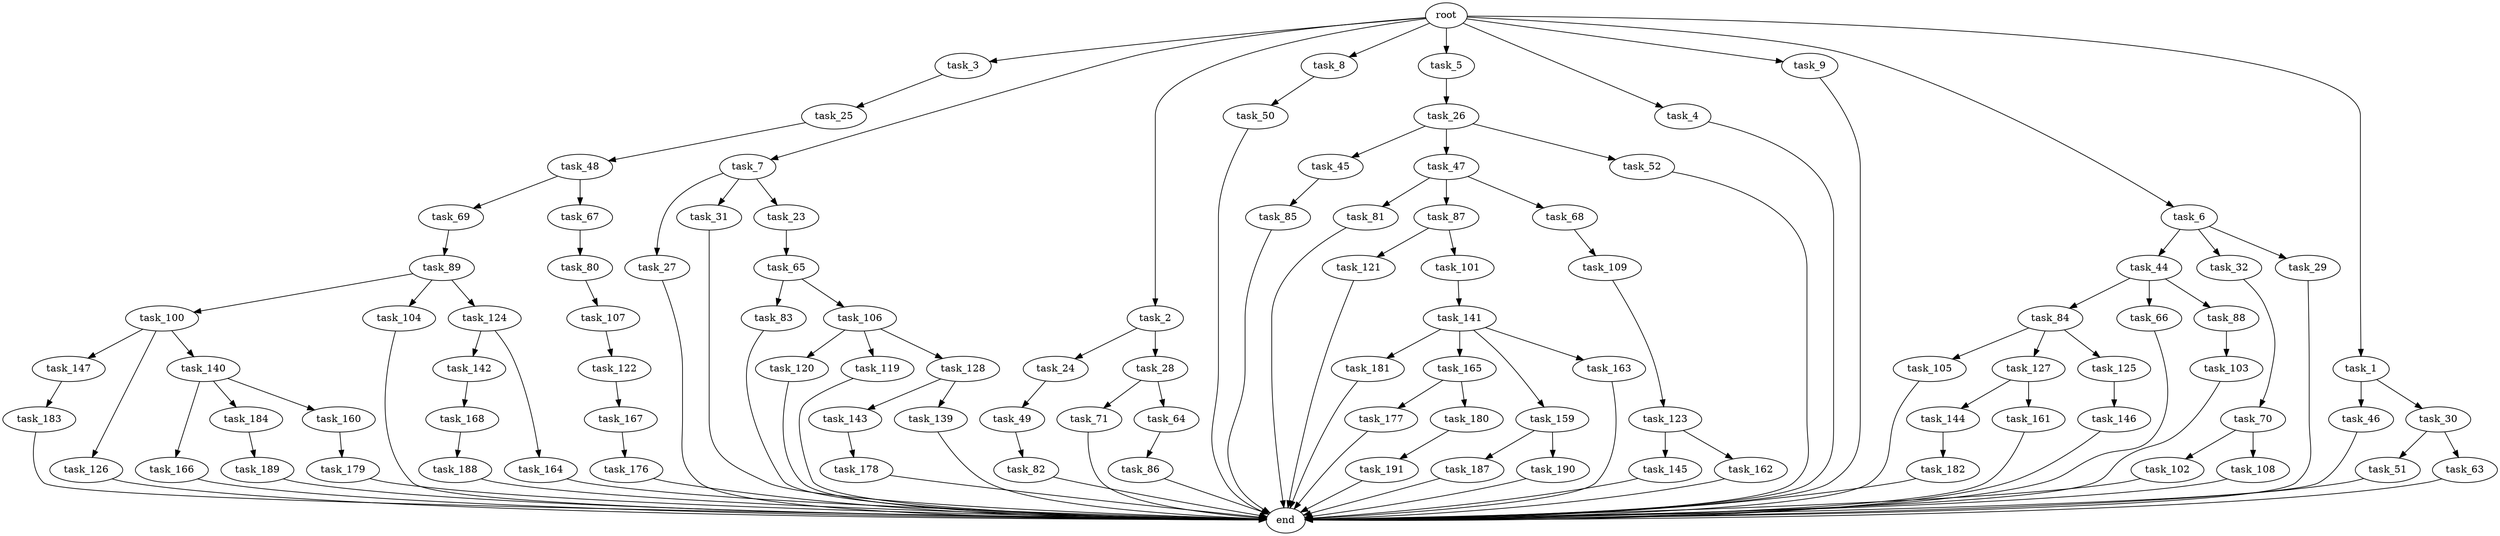 digraph G {
  task_65 [size="42090679500.800003"];
  task_45 [size="13743895347.200001"];
  task_89 [size="42090679500.800003"];
  task_100 [size="21474836480.000000"];
  task_47 [size="13743895347.200001"];
  task_179 [size="3435973836.800000"];
  task_3 [size="102.400000"];
  task_7 [size="102.400000"];
  task_141 [size="3435973836.800000"];
  task_2 [size="102.400000"];
  end [size="0.000000"];
  task_8 [size="102.400000"];
  task_44 [size="30923764531.200001"];
  task_166 [size="69578470195.199997"];
  task_69 [size="42090679500.800003"];
  task_84 [size="54975581388.800003"];
  task_49 [size="30923764531.200001"];
  task_184 [size="69578470195.199997"];
  task_187 [size="85899345920.000000"];
  task_86 [size="42090679500.800003"];
  task_145 [size="3435973836.800000"];
  task_82 [size="85899345920.000000"];
  task_168 [size="85899345920.000000"];
  task_177 [size="42090679500.800003"];
  task_167 [size="85899345920.000000"];
  task_189 [size="13743895347.200001"];
  task_71 [size="30923764531.200001"];
  task_160 [size="69578470195.199997"];
  task_105 [size="42090679500.800003"];
  task_5 [size="102.400000"];
  task_48 [size="54975581388.800003"];
  task_4 [size="102.400000"];
  task_104 [size="21474836480.000000"];
  task_176 [size="85899345920.000000"];
  task_181 [size="69578470195.199997"];
  task_85 [size="54975581388.800003"];
  task_120 [size="85899345920.000000"];
  task_109 [size="42090679500.800003"];
  task_144 [size="30923764531.200001"];
  task_50 [size="85899345920.000000"];
  task_24 [size="42090679500.800003"];
  task_161 [size="30923764531.200001"];
  task_83 [size="13743895347.200001"];
  task_147 [size="3435973836.800000"];
  task_103 [size="85899345920.000000"];
  task_9 [size="102.400000"];
  task_46 [size="21474836480.000000"];
  task_127 [size="42090679500.800003"];
  task_121 [size="54975581388.800003"];
  task_107 [size="30923764531.200001"];
  task_25 [size="13743895347.200001"];
  task_126 [size="3435973836.800000"];
  task_27 [size="13743895347.200001"];
  task_191 [size="30923764531.200001"];
  task_6 [size="102.400000"];
  task_143 [size="54975581388.800003"];
  task_80 [size="54975581388.800003"];
  task_51 [size="69578470195.199997"];
  task_66 [size="54975581388.800003"];
  task_142 [size="7730941132.800000"];
  root [size="0.000000"];
  task_106 [size="13743895347.200001"];
  task_146 [size="3435973836.800000"];
  task_32 [size="30923764531.200001"];
  task_30 [size="21474836480.000000"];
  task_188 [size="21474836480.000000"];
  task_180 [size="42090679500.800003"];
  task_81 [size="69578470195.199997"];
  task_88 [size="54975581388.800003"];
  task_26 [size="69578470195.199997"];
  task_140 [size="3435973836.800000"];
  task_87 [size="69578470195.199997"];
  task_29 [size="30923764531.200001"];
  task_31 [size="13743895347.200001"];
  task_165 [size="69578470195.199997"];
  task_122 [size="42090679500.800003"];
  task_119 [size="85899345920.000000"];
  task_63 [size="69578470195.199997"];
  task_52 [size="13743895347.200001"];
  task_162 [size="3435973836.800000"];
  task_101 [size="54975581388.800003"];
  task_23 [size="13743895347.200001"];
  task_28 [size="42090679500.800003"];
  task_67 [size="42090679500.800003"];
  task_178 [size="54975581388.800003"];
  task_159 [size="69578470195.199997"];
  task_125 [size="42090679500.800003"];
  task_102 [size="54975581388.800003"];
  task_124 [size="21474836480.000000"];
  task_163 [size="69578470195.199997"];
  task_139 [size="54975581388.800003"];
  task_164 [size="7730941132.800000"];
  task_190 [size="85899345920.000000"];
  task_128 [size="85899345920.000000"];
  task_1 [size="102.400000"];
  task_108 [size="54975581388.800003"];
  task_68 [size="69578470195.199997"];
  task_183 [size="42090679500.800003"];
  task_182 [size="69578470195.199997"];
  task_70 [size="54975581388.800003"];
  task_64 [size="30923764531.200001"];
  task_123 [size="13743895347.200001"];

  task_65 -> task_83 [size="134217728.000000"];
  task_65 -> task_106 [size="134217728.000000"];
  task_45 -> task_85 [size="536870912.000000"];
  task_89 -> task_104 [size="209715200.000000"];
  task_89 -> task_124 [size="209715200.000000"];
  task_89 -> task_100 [size="209715200.000000"];
  task_100 -> task_126 [size="33554432.000000"];
  task_100 -> task_147 [size="33554432.000000"];
  task_100 -> task_140 [size="33554432.000000"];
  task_47 -> task_87 [size="679477248.000000"];
  task_47 -> task_68 [size="679477248.000000"];
  task_47 -> task_81 [size="679477248.000000"];
  task_179 -> end [size="1.000000"];
  task_3 -> task_25 [size="134217728.000000"];
  task_7 -> task_27 [size="134217728.000000"];
  task_7 -> task_23 [size="134217728.000000"];
  task_7 -> task_31 [size="134217728.000000"];
  task_141 -> task_159 [size="679477248.000000"];
  task_141 -> task_181 [size="679477248.000000"];
  task_141 -> task_163 [size="679477248.000000"];
  task_141 -> task_165 [size="679477248.000000"];
  task_2 -> task_24 [size="411041792.000000"];
  task_2 -> task_28 [size="411041792.000000"];
  task_8 -> task_50 [size="838860800.000000"];
  task_44 -> task_84 [size="536870912.000000"];
  task_44 -> task_66 [size="536870912.000000"];
  task_44 -> task_88 [size="536870912.000000"];
  task_166 -> end [size="1.000000"];
  task_69 -> task_89 [size="411041792.000000"];
  task_84 -> task_125 [size="411041792.000000"];
  task_84 -> task_105 [size="411041792.000000"];
  task_84 -> task_127 [size="411041792.000000"];
  task_49 -> task_82 [size="838860800.000000"];
  task_184 -> task_189 [size="134217728.000000"];
  task_187 -> end [size="1.000000"];
  task_86 -> end [size="1.000000"];
  task_145 -> end [size="1.000000"];
  task_82 -> end [size="1.000000"];
  task_168 -> task_188 [size="209715200.000000"];
  task_177 -> end [size="1.000000"];
  task_167 -> task_176 [size="838860800.000000"];
  task_189 -> end [size="1.000000"];
  task_71 -> end [size="1.000000"];
  task_160 -> task_179 [size="33554432.000000"];
  task_105 -> end [size="1.000000"];
  task_5 -> task_26 [size="679477248.000000"];
  task_48 -> task_67 [size="411041792.000000"];
  task_48 -> task_69 [size="411041792.000000"];
  task_4 -> end [size="1.000000"];
  task_104 -> end [size="1.000000"];
  task_176 -> end [size="1.000000"];
  task_181 -> end [size="1.000000"];
  task_85 -> end [size="1.000000"];
  task_120 -> end [size="1.000000"];
  task_109 -> task_123 [size="134217728.000000"];
  task_144 -> task_182 [size="679477248.000000"];
  task_50 -> end [size="1.000000"];
  task_24 -> task_49 [size="301989888.000000"];
  task_161 -> end [size="1.000000"];
  task_83 -> end [size="1.000000"];
  task_147 -> task_183 [size="411041792.000000"];
  task_103 -> end [size="1.000000"];
  task_9 -> end [size="1.000000"];
  task_46 -> end [size="1.000000"];
  task_127 -> task_161 [size="301989888.000000"];
  task_127 -> task_144 [size="301989888.000000"];
  task_121 -> end [size="1.000000"];
  task_107 -> task_122 [size="411041792.000000"];
  task_25 -> task_48 [size="536870912.000000"];
  task_126 -> end [size="1.000000"];
  task_27 -> end [size="1.000000"];
  task_191 -> end [size="1.000000"];
  task_6 -> task_29 [size="301989888.000000"];
  task_6 -> task_44 [size="301989888.000000"];
  task_6 -> task_32 [size="301989888.000000"];
  task_143 -> task_178 [size="536870912.000000"];
  task_80 -> task_107 [size="301989888.000000"];
  task_51 -> end [size="1.000000"];
  task_66 -> end [size="1.000000"];
  task_142 -> task_168 [size="838860800.000000"];
  root -> task_8 [size="1.000000"];
  root -> task_9 [size="1.000000"];
  root -> task_3 [size="1.000000"];
  root -> task_7 [size="1.000000"];
  root -> task_6 [size="1.000000"];
  root -> task_1 [size="1.000000"];
  root -> task_5 [size="1.000000"];
  root -> task_2 [size="1.000000"];
  root -> task_4 [size="1.000000"];
  task_106 -> task_119 [size="838860800.000000"];
  task_106 -> task_120 [size="838860800.000000"];
  task_106 -> task_128 [size="838860800.000000"];
  task_146 -> end [size="1.000000"];
  task_32 -> task_70 [size="536870912.000000"];
  task_30 -> task_51 [size="679477248.000000"];
  task_30 -> task_63 [size="679477248.000000"];
  task_188 -> end [size="1.000000"];
  task_180 -> task_191 [size="301989888.000000"];
  task_81 -> end [size="1.000000"];
  task_88 -> task_103 [size="838860800.000000"];
  task_26 -> task_47 [size="134217728.000000"];
  task_26 -> task_45 [size="134217728.000000"];
  task_26 -> task_52 [size="134217728.000000"];
  task_140 -> task_184 [size="679477248.000000"];
  task_140 -> task_160 [size="679477248.000000"];
  task_140 -> task_166 [size="679477248.000000"];
  task_87 -> task_101 [size="536870912.000000"];
  task_87 -> task_121 [size="536870912.000000"];
  task_29 -> end [size="1.000000"];
  task_31 -> end [size="1.000000"];
  task_165 -> task_177 [size="411041792.000000"];
  task_165 -> task_180 [size="411041792.000000"];
  task_122 -> task_167 [size="838860800.000000"];
  task_119 -> end [size="1.000000"];
  task_63 -> end [size="1.000000"];
  task_52 -> end [size="1.000000"];
  task_162 -> end [size="1.000000"];
  task_101 -> task_141 [size="33554432.000000"];
  task_23 -> task_65 [size="411041792.000000"];
  task_28 -> task_64 [size="301989888.000000"];
  task_28 -> task_71 [size="301989888.000000"];
  task_67 -> task_80 [size="536870912.000000"];
  task_178 -> end [size="1.000000"];
  task_159 -> task_187 [size="838860800.000000"];
  task_159 -> task_190 [size="838860800.000000"];
  task_125 -> task_146 [size="33554432.000000"];
  task_102 -> end [size="1.000000"];
  task_124 -> task_164 [size="75497472.000000"];
  task_124 -> task_142 [size="75497472.000000"];
  task_163 -> end [size="1.000000"];
  task_139 -> end [size="1.000000"];
  task_164 -> end [size="1.000000"];
  task_190 -> end [size="1.000000"];
  task_128 -> task_139 [size="536870912.000000"];
  task_128 -> task_143 [size="536870912.000000"];
  task_1 -> task_30 [size="209715200.000000"];
  task_1 -> task_46 [size="209715200.000000"];
  task_108 -> end [size="1.000000"];
  task_68 -> task_109 [size="411041792.000000"];
  task_183 -> end [size="1.000000"];
  task_182 -> end [size="1.000000"];
  task_70 -> task_102 [size="536870912.000000"];
  task_70 -> task_108 [size="536870912.000000"];
  task_64 -> task_86 [size="411041792.000000"];
  task_123 -> task_162 [size="33554432.000000"];
  task_123 -> task_145 [size="33554432.000000"];
}
